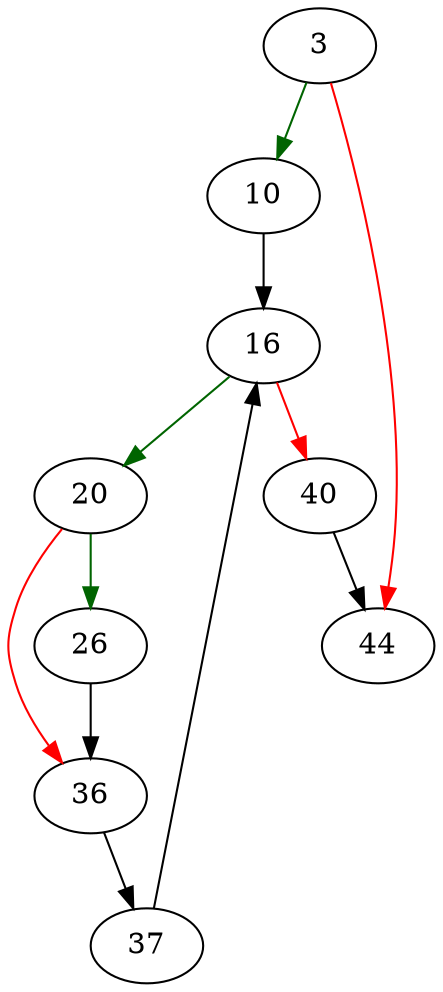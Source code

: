 strict digraph "vdbeFreeOpArray" {
	// Node definitions.
	3 [entry=true];
	10;
	44;
	16;
	20;
	40;
	26;
	36;
	37;

	// Edge definitions.
	3 -> 10 [
		color=darkgreen
		cond=true
	];
	3 -> 44 [
		color=red
		cond=false
	];
	10 -> 16;
	16 -> 20 [
		color=darkgreen
		cond=true
	];
	16 -> 40 [
		color=red
		cond=false
	];
	20 -> 26 [
		color=darkgreen
		cond=true
	];
	20 -> 36 [
		color=red
		cond=false
	];
	40 -> 44;
	26 -> 36;
	36 -> 37;
	37 -> 16;
}